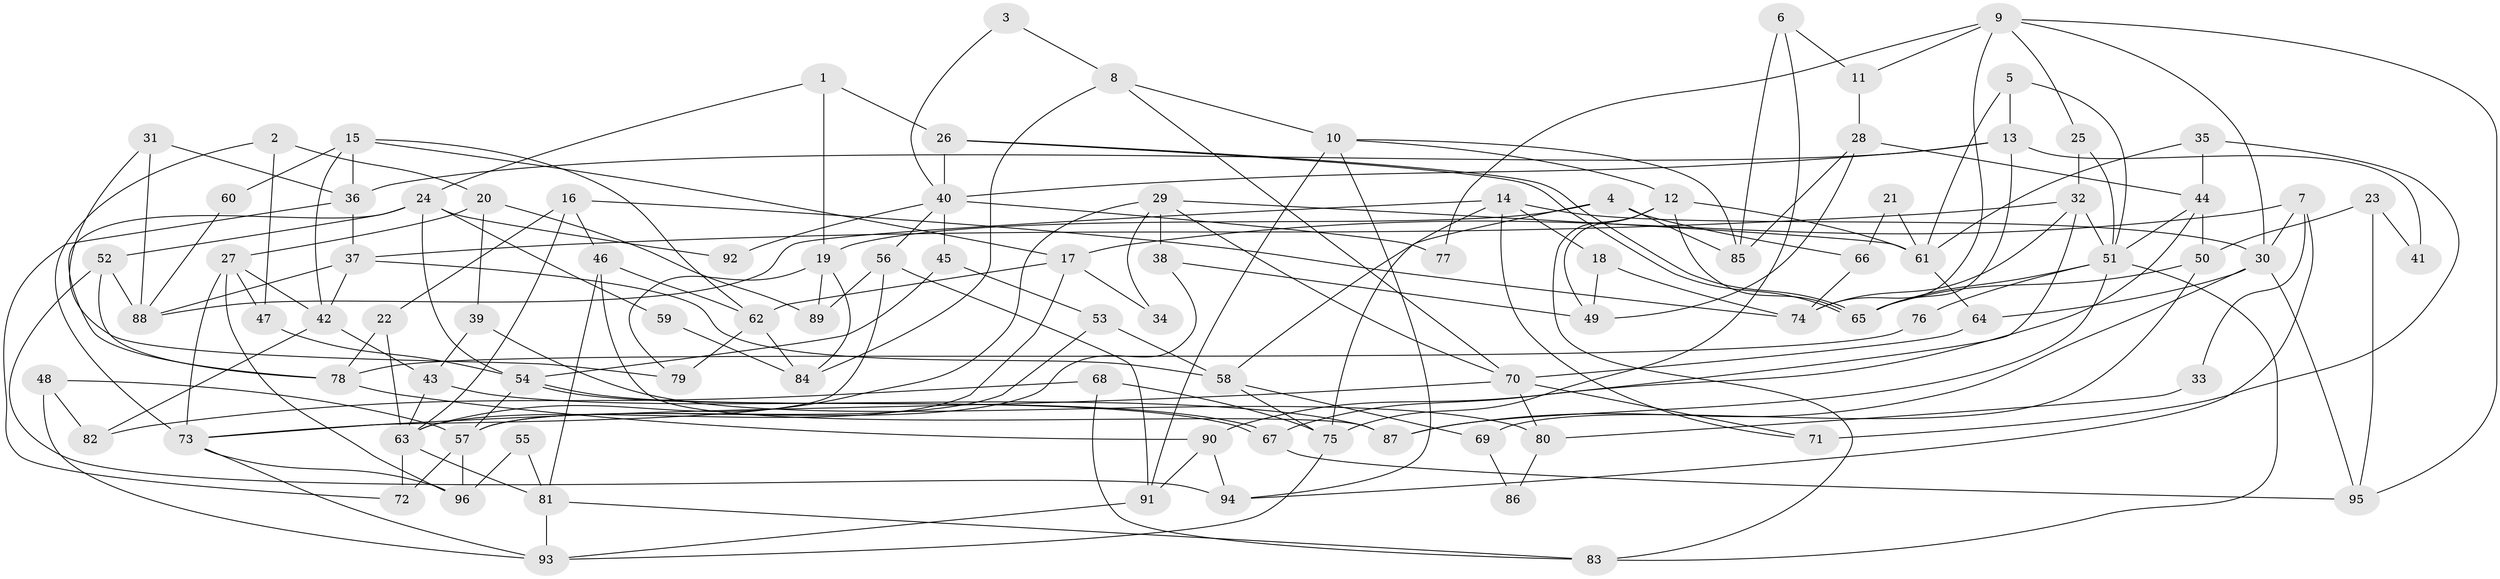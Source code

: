 // coarse degree distribution, {3: 0.13793103448275862, 14: 0.034482758620689655, 5: 0.10344827586206896, 6: 0.10344827586206896, 11: 0.06896551724137931, 7: 0.10344827586206896, 2: 0.034482758620689655, 8: 0.06896551724137931, 10: 0.10344827586206896, 15: 0.034482758620689655, 4: 0.1724137931034483, 9: 0.034482758620689655}
// Generated by graph-tools (version 1.1) at 2025/50/03/04/25 22:50:57]
// undirected, 96 vertices, 192 edges
graph export_dot {
  node [color=gray90,style=filled];
  1;
  2;
  3;
  4;
  5;
  6;
  7;
  8;
  9;
  10;
  11;
  12;
  13;
  14;
  15;
  16;
  17;
  18;
  19;
  20;
  21;
  22;
  23;
  24;
  25;
  26;
  27;
  28;
  29;
  30;
  31;
  32;
  33;
  34;
  35;
  36;
  37;
  38;
  39;
  40;
  41;
  42;
  43;
  44;
  45;
  46;
  47;
  48;
  49;
  50;
  51;
  52;
  53;
  54;
  55;
  56;
  57;
  58;
  59;
  60;
  61;
  62;
  63;
  64;
  65;
  66;
  67;
  68;
  69;
  70;
  71;
  72;
  73;
  74;
  75;
  76;
  77;
  78;
  79;
  80;
  81;
  82;
  83;
  84;
  85;
  86;
  87;
  88;
  89;
  90;
  91;
  92;
  93;
  94;
  95;
  96;
  1 -- 26;
  1 -- 24;
  1 -- 19;
  2 -- 73;
  2 -- 47;
  2 -- 20;
  3 -- 40;
  3 -- 8;
  4 -- 85;
  4 -- 75;
  4 -- 19;
  4 -- 66;
  5 -- 51;
  5 -- 13;
  5 -- 61;
  6 -- 85;
  6 -- 75;
  6 -- 11;
  7 -- 30;
  7 -- 17;
  7 -- 33;
  7 -- 94;
  8 -- 10;
  8 -- 70;
  8 -- 84;
  9 -- 74;
  9 -- 11;
  9 -- 25;
  9 -- 30;
  9 -- 77;
  9 -- 95;
  10 -- 12;
  10 -- 94;
  10 -- 85;
  10 -- 91;
  11 -- 28;
  12 -- 49;
  12 -- 65;
  12 -- 61;
  12 -- 83;
  13 -- 65;
  13 -- 36;
  13 -- 40;
  13 -- 41;
  14 -- 30;
  14 -- 88;
  14 -- 18;
  14 -- 58;
  14 -- 71;
  15 -- 42;
  15 -- 17;
  15 -- 36;
  15 -- 60;
  15 -- 62;
  16 -- 46;
  16 -- 63;
  16 -- 22;
  16 -- 74;
  17 -- 62;
  17 -- 63;
  17 -- 34;
  18 -- 74;
  18 -- 49;
  19 -- 79;
  19 -- 84;
  19 -- 89;
  20 -- 89;
  20 -- 27;
  20 -- 39;
  21 -- 61;
  21 -- 66;
  22 -- 63;
  22 -- 78;
  23 -- 95;
  23 -- 50;
  23 -- 41;
  24 -- 54;
  24 -- 52;
  24 -- 59;
  24 -- 78;
  24 -- 92;
  25 -- 51;
  25 -- 32;
  26 -- 65;
  26 -- 65;
  26 -- 40;
  27 -- 96;
  27 -- 42;
  27 -- 47;
  27 -- 73;
  28 -- 44;
  28 -- 49;
  28 -- 85;
  29 -- 63;
  29 -- 61;
  29 -- 34;
  29 -- 38;
  29 -- 70;
  30 -- 64;
  30 -- 87;
  30 -- 95;
  31 -- 79;
  31 -- 36;
  31 -- 88;
  32 -- 67;
  32 -- 37;
  32 -- 51;
  32 -- 74;
  33 -- 80;
  35 -- 44;
  35 -- 61;
  35 -- 71;
  36 -- 37;
  36 -- 72;
  37 -- 88;
  37 -- 42;
  37 -- 58;
  38 -- 57;
  38 -- 49;
  39 -- 43;
  39 -- 80;
  40 -- 56;
  40 -- 45;
  40 -- 77;
  40 -- 92;
  42 -- 43;
  42 -- 82;
  43 -- 87;
  43 -- 63;
  44 -- 51;
  44 -- 90;
  44 -- 50;
  45 -- 54;
  45 -- 53;
  46 -- 62;
  46 -- 81;
  46 -- 87;
  47 -- 54;
  48 -- 82;
  48 -- 57;
  48 -- 93;
  50 -- 65;
  50 -- 69;
  51 -- 87;
  51 -- 65;
  51 -- 76;
  51 -- 83;
  52 -- 94;
  52 -- 78;
  52 -- 88;
  53 -- 58;
  53 -- 57;
  54 -- 67;
  54 -- 67;
  54 -- 57;
  55 -- 81;
  55 -- 96;
  56 -- 73;
  56 -- 91;
  56 -- 89;
  57 -- 72;
  57 -- 96;
  58 -- 69;
  58 -- 75;
  59 -- 84;
  60 -- 88;
  61 -- 64;
  62 -- 84;
  62 -- 79;
  63 -- 81;
  63 -- 72;
  64 -- 70;
  66 -- 74;
  67 -- 95;
  68 -- 75;
  68 -- 83;
  68 -- 82;
  69 -- 86;
  70 -- 71;
  70 -- 73;
  70 -- 80;
  73 -- 93;
  73 -- 96;
  75 -- 93;
  76 -- 78;
  78 -- 90;
  80 -- 86;
  81 -- 83;
  81 -- 93;
  90 -- 91;
  90 -- 94;
  91 -- 93;
}
